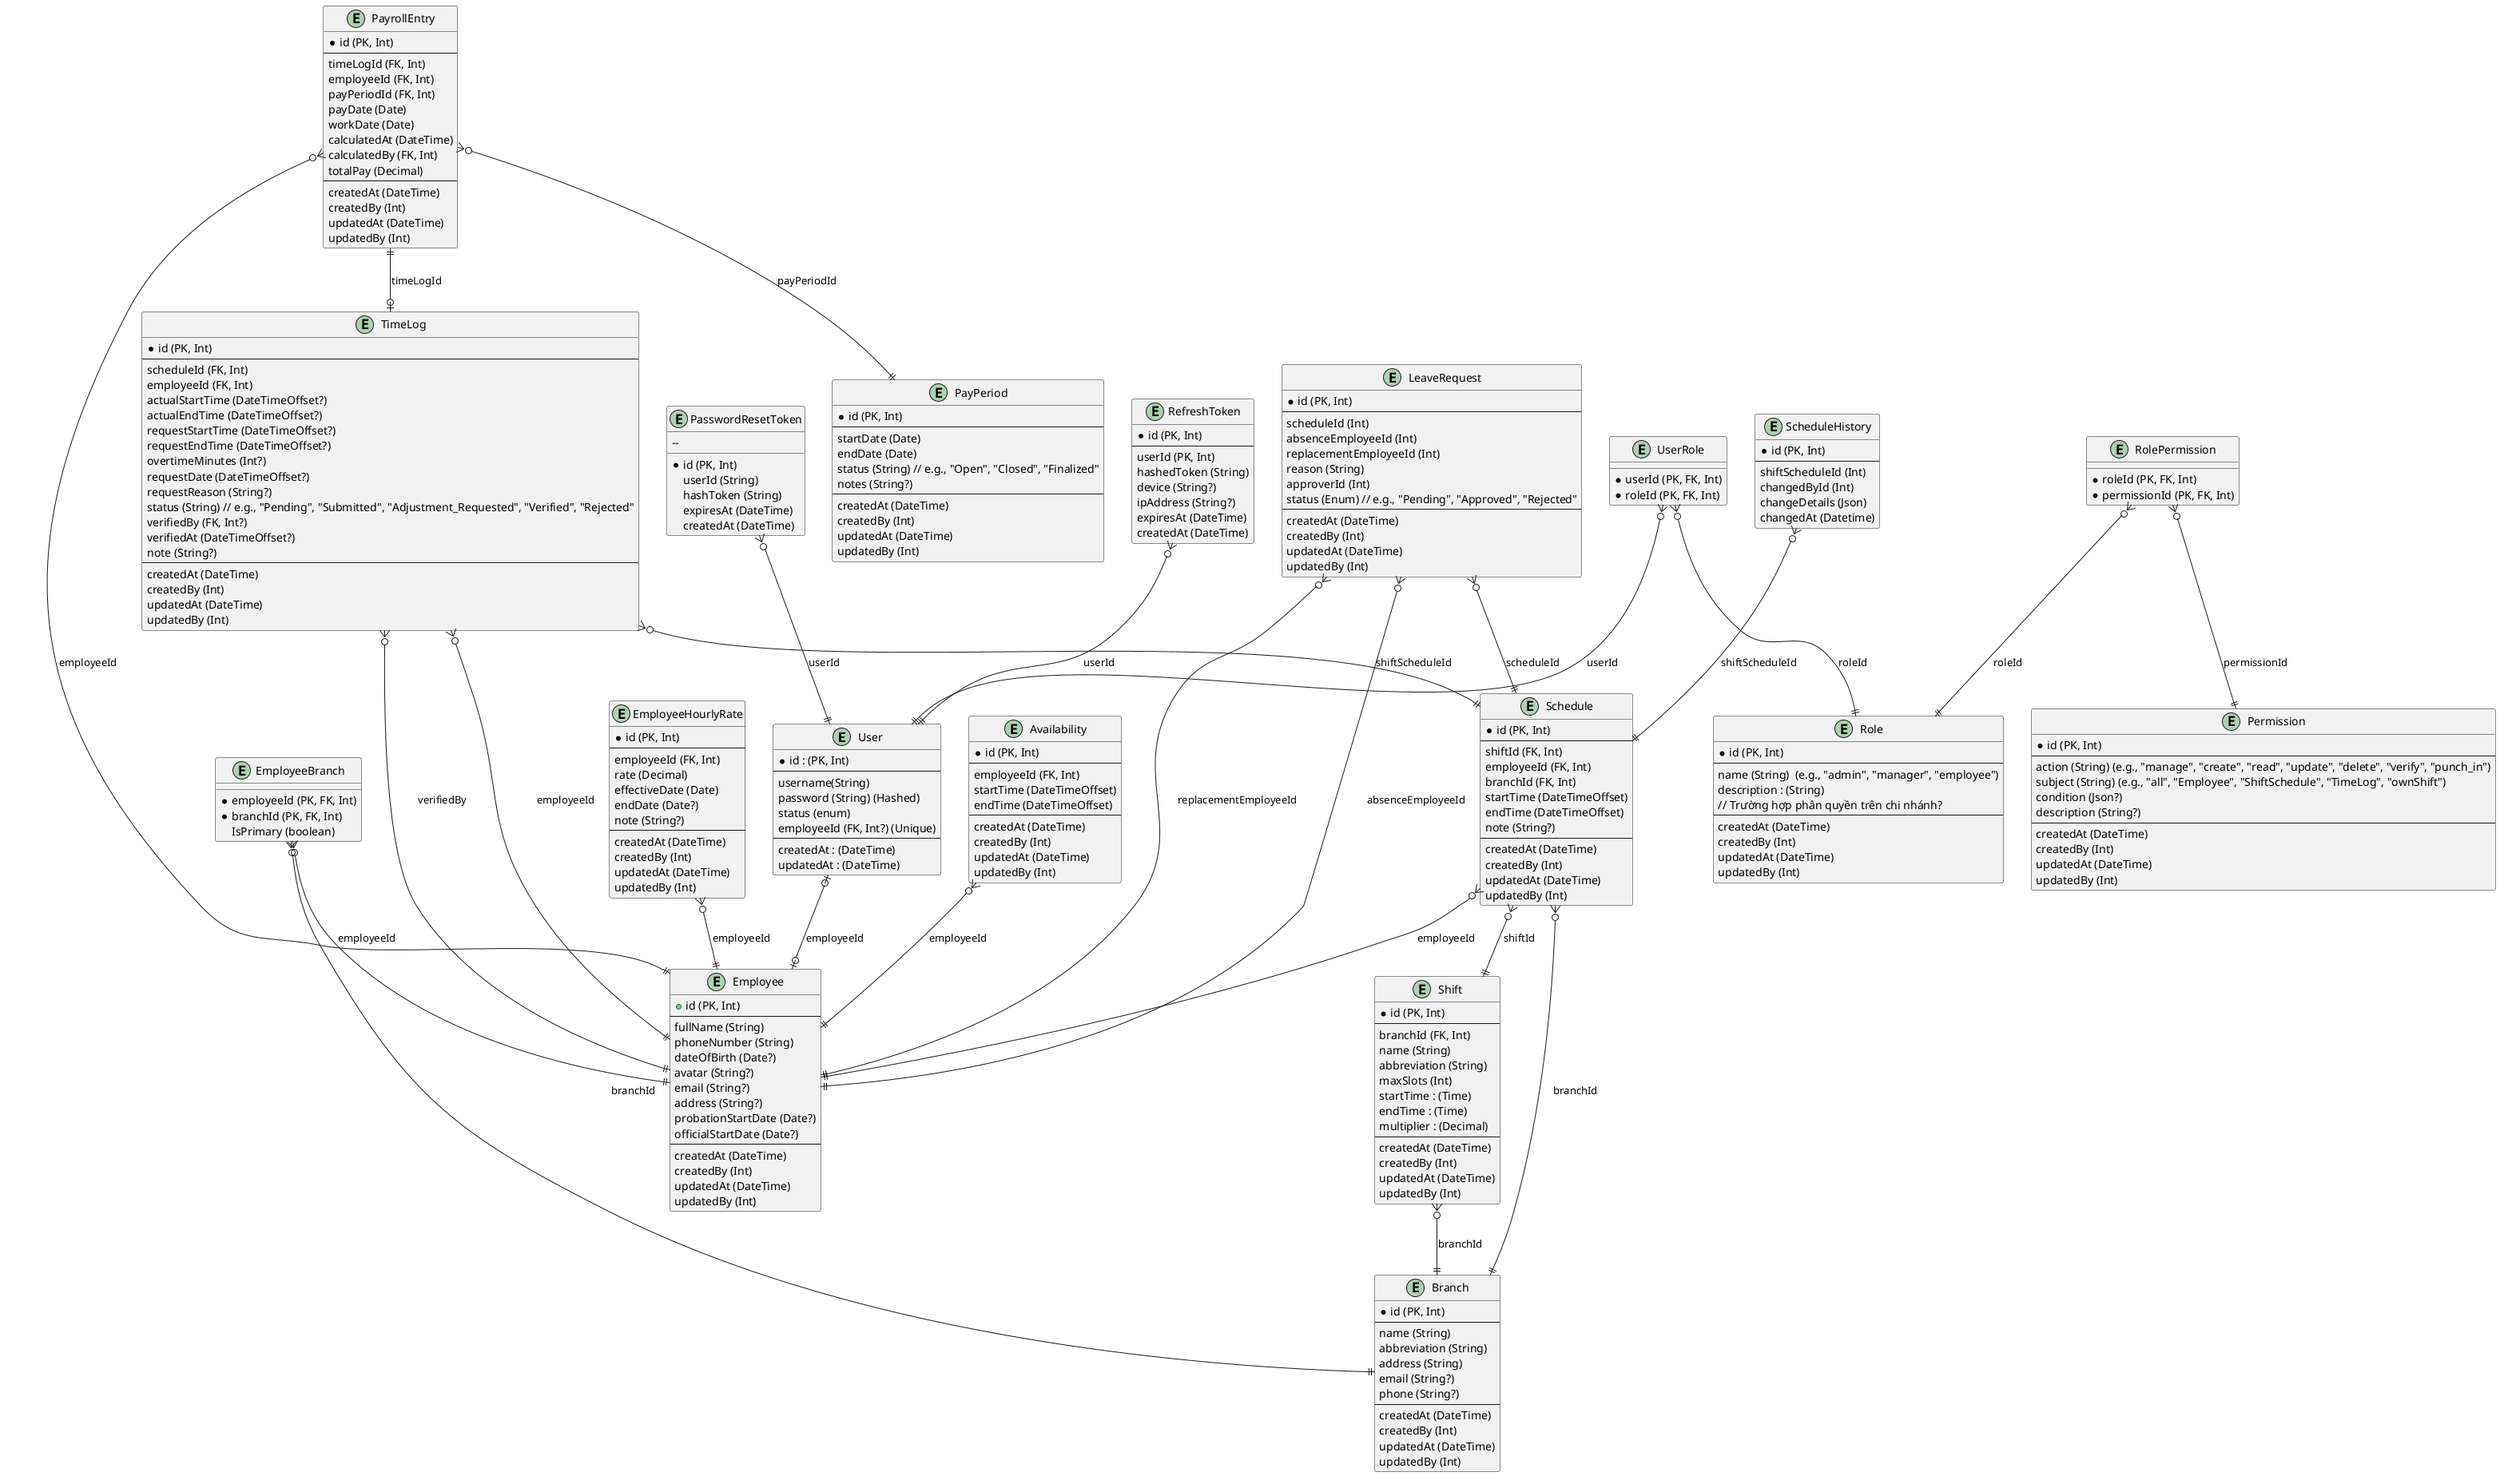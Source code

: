 @startuml erd_v0.2

entity User {
  *id : (PK, Int)
  --
  username(String)
  password (String) (Hashed)
  status (enum)
  employeeId (FK, Int?) (Unique)
  --
  createdAt : (DateTime)
  updatedAt : (DateTime)
}

entity RefreshToken {
  *id (PK, Int)
  --
  userId (PK, Int)
  hashedToken (String)
  device (String?)
  ipAddress (String?)
  expiresAt (DateTime)
  createdAt (DateTime)
}

entity PasswordResetToken {
  *id (PK, Int)
  -- 
  userId (String)
  hashToken (String)
  expiresAt (DateTime)
  createdAt (DateTime)
}

entity Role {
  *id (PK, Int)
  --
  name (String)  (e.g., "admin", "manager", "employee")
  description : (String)
  // Trường hợp phân quyền trên chi nhánh?
  --
  createdAt (DateTime)
  createdBy (Int)
  updatedAt (DateTime)
  updatedBy (Int)
}

entity UserRole {
  *userId (PK, FK, Int)
  *roleId (PK, FK, Int)
}

entity Permission {
  *id (PK, Int)
  --
  action (String) (e.g., "manage", "create", "read", "update", "delete", "verify", "punch_in")
  subject (String) (e.g., "all", "Employee", "ShiftSchedule", "TimeLog", "ownShift")
  condition (Json?)
  description (String?)
  --
  createdAt (DateTime)
  createdBy (Int)
  updatedAt (DateTime)
  updatedBy (Int)
}

entity RolePermission {
  *roleId (PK, FK, Int)
  *permissionId (PK, FK, Int)
}

entity Branch {
  *id (PK, Int)
  --
  name (String)
  abbreviation (String)
  address (String)
  email (String?)
  phone (String?)
  --
  createdAt (DateTime)
  createdBy (Int)
  updatedAt (DateTime)
  updatedBy (Int)
}

entity Shift {
  *id (PK, Int)
  --
  branchId (FK, Int)
  name (String)
  abbreviation (String)
  maxSlots (Int)
  startTime : (Time)
  endTime : (Time)
  multiplier : (Decimal)
  --
  createdAt (DateTime)
  createdBy (Int)
  updatedAt (DateTime)
  updatedBy (Int)
}

entity Employee {
  + id (PK, Int)
  --
  fullName (String)
  phoneNumber (String)
  dateOfBirth (Date?)
  avatar (String?)
  email (String?)
  address (String?)
  probationStartDate (Date?)
  officialStartDate (Date?)
  --
  createdAt (DateTime)
  createdBy (Int)
  updatedAt (DateTime)
  updatedBy (Int)
}

entity EmployeeHourlyRate {
  *id (PK, Int)
  --
  employeeId (FK, Int)
  rate (Decimal)
  effectiveDate (Date)
  endDate (Date?)
  note (String?)
  --
  createdAt (DateTime)
  createdBy (Int)
  updatedAt (DateTime)
  updatedBy (Int)
}

entity EmployeeBranch {
  *employeeId (PK, FK, Int)
  *branchId (PK, FK, Int)
  IsPrimary (boolean)
}

' the new "ShiftRequest"
entity Availability {
  *id (PK, Int)
  --
  employeeId (FK, Int)
  startTime (DateTimeOffset)
  endTime (DateTimeOffset)
  --
  createdAt (DateTime)
  createdBy (Int)
  updatedAt (DateTime)
  updatedBy (Int)
}

' the new "ShiftSchedule"
entity Schedule {
  *id (PK, Int)
  --
  shiftId (FK, Int)
  employeeId (FK, Int)
  branchId (FK, Int)
  startTime (DateTimeOffset)
  endTime (DateTimeOffset)
  note (String?)
  --
  createdAt (DateTime)
  createdBy (Int)
  updatedAt (DateTime)
  updatedBy (Int)
}

entity LeaveRequest {
  *id (PK, Int)
  --
  scheduleId (Int)
  absenceEmployeeId (Int)
  replacementEmployeeId (Int)
  reason (String)
  approverId (Int)
  status (Enum) // e.g., "Pending", "Approved", "Rejected"
  --
  createdAt (DateTime)
  createdBy (Int)
  updatedAt (DateTime)
  updatedBy (Int)
}

entity TimeLog {
  *id (PK, Int)
  --
  scheduleId (FK, Int)
  employeeId (FK, Int)
  actualStartTime (DateTimeOffset?)
  actualEndTime (DateTimeOffset?)
  requestStartTime (DateTimeOffset?)
  requestEndTime (DateTimeOffset?)
  overtimeMinutes (Int?)
  requestDate (DateTimeOffset?)
  requestReason (String?)
  status (String) // e.g., "Pending", "Submitted", "Adjustment_Requested", "Verified", "Rejected"
  verifiedBy (FK, Int?)
  verifiedAt (DateTimeOffset?)
  note (String?)
  --
  createdAt (DateTime)
  createdBy (Int)
  updatedAt (DateTime)
  updatedBy (Int)
}

entity PayPeriod {
  *id (PK, Int)
  --
  startDate (Date)
  endDate (Date)
  status (String) // e.g., "Open", "Closed", "Finalized"
  notes (String?)
  --
  createdAt (DateTime)
  createdBy (Int)
  updatedAt (DateTime)
  updatedBy (Int)
}

entity PayrollEntry {
  *id (PK, Int)
  --
  timeLogId (FK, Int)
  employeeId (FK, Int)
  payPeriodId (FK, Int)
  payDate (Date)
  workDate (Date)
  calculatedAt (DateTime)
  calculatedBy (FK, Int)
  totalPay (Decimal)
  --
  createdAt (DateTime)
  createdBy (Int)
  updatedAt (DateTime)
  updatedBy (Int)
}

entity ScheduleHistory {
  *id (PK, Int)
  --
  shiftScheduleId (Int)
  changedById (Int)
  changeDetails (Json)
  changedAt (Datetime)
}

UserRole }o--|| User : "userId"
UserRole }o--|| Role : "roleId"
RolePermission }o--|| Role : "roleId"
RolePermission }o--|| Permission : "permissionId"
RefreshToken }o--|| User : "userId"
PasswordResetToken }o--|| User : "userId"

EmployeeBranch }o--|| Employee : "employeeId"
EmployeeBranch }o--|| Branch : "branchId"
EmployeeHourlyRate }o--|| Employee : "employeeId"
User |o--o| Employee : "employeeId"

Shift }o--|| Branch : "branchId"
Schedule }o--|| Shift : "shiftId"
Schedule }o--|| Employee : "employeeId"
Schedule }o--|| Branch : "branchId"

Availability }o--|| Employee : "employeeId"

LeaveRequest }o--|| Employee : "absenceEmployeeId"
LeaveRequest }o--|| Employee : "replacementEmployeeId"
LeaveRequest }o--|| Schedule : "scheduleId"

TimeLog }o--|| Employee : "employeeId"
TimeLog }o--|| Employee : "verifiedBy"
TimeLog }o--|| Schedule : "shiftScheduleId"

PayrollEntry }o--|| Employee : "employeeId"
PayrollEntry }o--|| PayPeriod : "payPeriodId"
PayrollEntry ||--o| TimeLog : "timeLogId"

ScheduleHistory }o--|| Schedule : "shiftScheduleId"
@enduml
